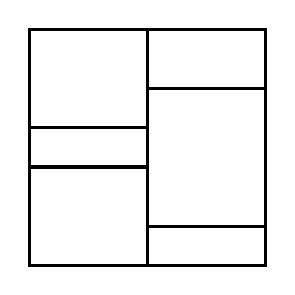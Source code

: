 \begin{tikzpicture}[very thick, scale=.5]
    \draw (0,7/2) rectangle (3,6);
    \draw (0,5/2) rectangle (3,7/2);
    \draw (0,0) rectangle (3,5/2);
    \draw (3,9/2) rectangle (6,6);
    \draw (3,1) rectangle (6,9/2);
    \draw (3,0) rectangle (6,1);
\end{tikzpicture}

